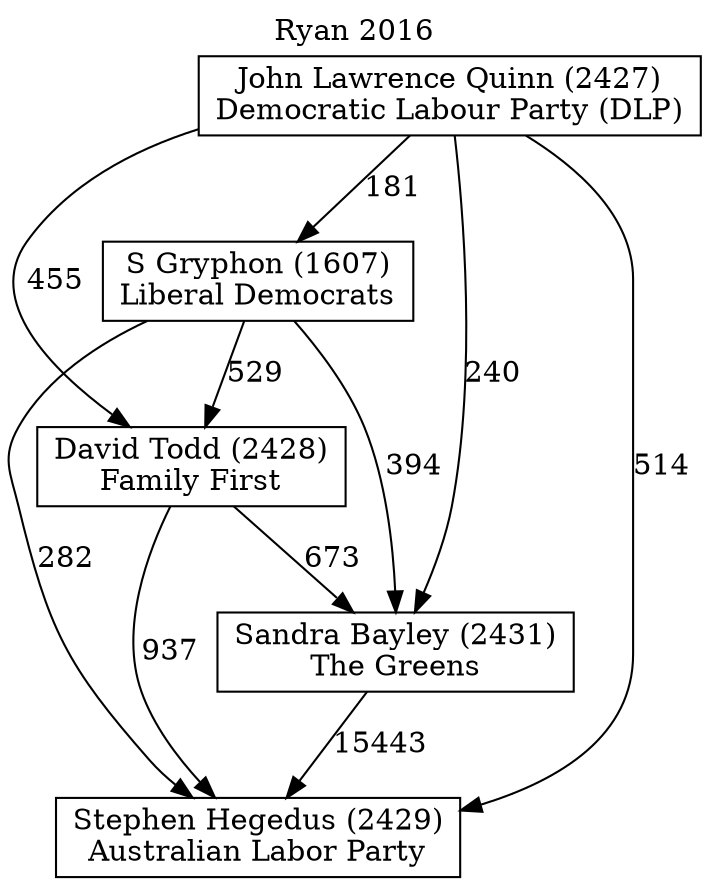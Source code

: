 // House preference flow
digraph "Stephen Hegedus (2429)_Ryan_2016" {
	graph [label="Ryan 2016" labelloc=t mclimit=10]
	node [shape=box]
	"S Gryphon (1607)" [label="S Gryphon (1607)
Liberal Democrats"]
	"Sandra Bayley (2431)" [label="Sandra Bayley (2431)
The Greens"]
	"John Lawrence Quinn (2427)" [label="John Lawrence Quinn (2427)
Democratic Labour Party (DLP)"]
	"Stephen Hegedus (2429)" [label="Stephen Hegedus (2429)
Australian Labor Party"]
	"David Todd (2428)" [label="David Todd (2428)
Family First"]
	"John Lawrence Quinn (2427)" -> "S Gryphon (1607)" [label=181]
	"John Lawrence Quinn (2427)" -> "Sandra Bayley (2431)" [label=240]
	"John Lawrence Quinn (2427)" -> "Stephen Hegedus (2429)" [label=514]
	"S Gryphon (1607)" -> "David Todd (2428)" [label=529]
	"S Gryphon (1607)" -> "Stephen Hegedus (2429)" [label=282]
	"S Gryphon (1607)" -> "Sandra Bayley (2431)" [label=394]
	"David Todd (2428)" -> "Sandra Bayley (2431)" [label=673]
	"David Todd (2428)" -> "Stephen Hegedus (2429)" [label=937]
	"John Lawrence Quinn (2427)" -> "David Todd (2428)" [label=455]
	"Sandra Bayley (2431)" -> "Stephen Hegedus (2429)" [label=15443]
}
